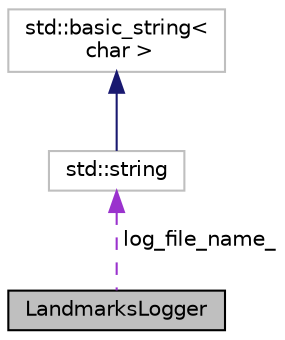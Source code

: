 digraph "LandmarksLogger"
{
 // LATEX_PDF_SIZE
  edge [fontname="Helvetica",fontsize="10",labelfontname="Helvetica",labelfontsize="10"];
  node [fontname="Helvetica",fontsize="10",shape=record];
  Node1 [label="LandmarksLogger",height=0.2,width=0.4,color="black", fillcolor="grey75", style="filled", fontcolor="black",tooltip="Clase para guardar los landmarks. Por defecto genera un video."];
  Node2 -> Node1 [dir="back",color="darkorchid3",fontsize="10",style="dashed",label=" log_file_name_" ,fontname="Helvetica"];
  Node2 [label="std::string",height=0.2,width=0.4,color="grey75", fillcolor="white", style="filled",tooltip="STL class."];
  Node3 -> Node2 [dir="back",color="midnightblue",fontsize="10",style="solid",fontname="Helvetica"];
  Node3 [label="std::basic_string\<\l char \>",height=0.2,width=0.4,color="grey75", fillcolor="white", style="filled",tooltip="STL class."];
}
